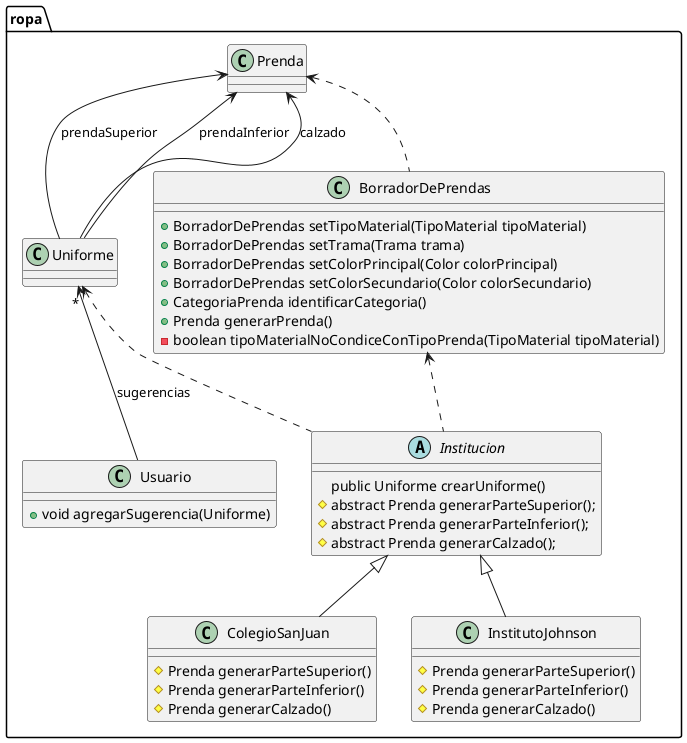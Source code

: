 @startuml
class ropa.Uniforme {
}
class ropa.Usuario {
+ void agregarSugerencia(Uniforme)
}
abstract class ropa.Institucion {
public Uniforme crearUniforme()
# abstract Prenda generarParteSuperior();
# abstract Prenda generarParteInferior();
# abstract Prenda generarCalzado();
}
class ropa.ColegioSanJuan {
# Prenda generarParteSuperior()
# Prenda generarParteInferior()
# Prenda generarCalzado()
}
class ropa.InstitutoJohnson {
# Prenda generarParteSuperior()
# Prenda generarParteInferior()
# Prenda generarCalzado()
}
class ropa.Prenda {
}
class ropa.BorradorDePrendas {
+ BorradorDePrendas setTipoMaterial(TipoMaterial tipoMaterial)
+ BorradorDePrendas setTrama(Trama trama)
+ BorradorDePrendas setColorPrincipal(Color colorPrincipal)
+ BorradorDePrendas setColorSecundario(Color colorSecundario)
+ CategoriaPrenda identificarCategoria()
+ Prenda generarPrenda()
- boolean tipoMaterialNoCondiceConTipoPrenda(TipoMaterial tipoMaterial)
}

ropa.Institucion <|-- ropa.InstitutoJohnson
ropa.Institucion <|-- ropa.ColegioSanJuan
ropa.Prenda <-- ropa.Uniforme: prendaSuperior
ropa.Prenda <-- ropa.Uniforme: prendaInferior
ropa.Prenda <-- ropa.Uniforme: calzado
ropa.Uniforme "*" <-- ropa.Usuario: sugerencias
ropa.Uniforme <.. ropa.Institucion
ropa.BorradorDePrendas <.. ropa.Institucion
ropa.Prenda <.. ropa.BorradorDePrendas

@enduml